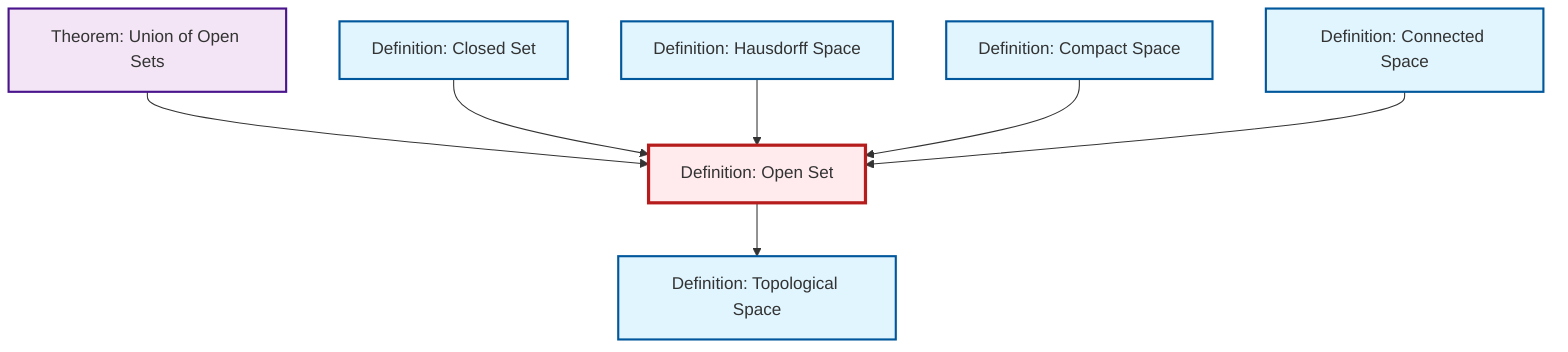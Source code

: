 graph TD
    classDef definition fill:#e1f5fe,stroke:#01579b,stroke-width:2px
    classDef theorem fill:#f3e5f5,stroke:#4a148c,stroke-width:2px
    classDef axiom fill:#fff3e0,stroke:#e65100,stroke-width:2px
    classDef example fill:#e8f5e9,stroke:#1b5e20,stroke-width:2px
    classDef current fill:#ffebee,stroke:#b71c1c,stroke-width:3px
    def-compact["Definition: Compact Space"]:::definition
    def-hausdorff["Definition: Hausdorff Space"]:::definition
    def-topological-space["Definition: Topological Space"]:::definition
    def-open-set["Definition: Open Set"]:::definition
    thm-union-open-sets["Theorem: Union of Open Sets"]:::theorem
    def-closed-set["Definition: Closed Set"]:::definition
    def-connected["Definition: Connected Space"]:::definition
    thm-union-open-sets --> def-open-set
    def-closed-set --> def-open-set
    def-open-set --> def-topological-space
    def-hausdorff --> def-open-set
    def-compact --> def-open-set
    def-connected --> def-open-set
    class def-open-set current